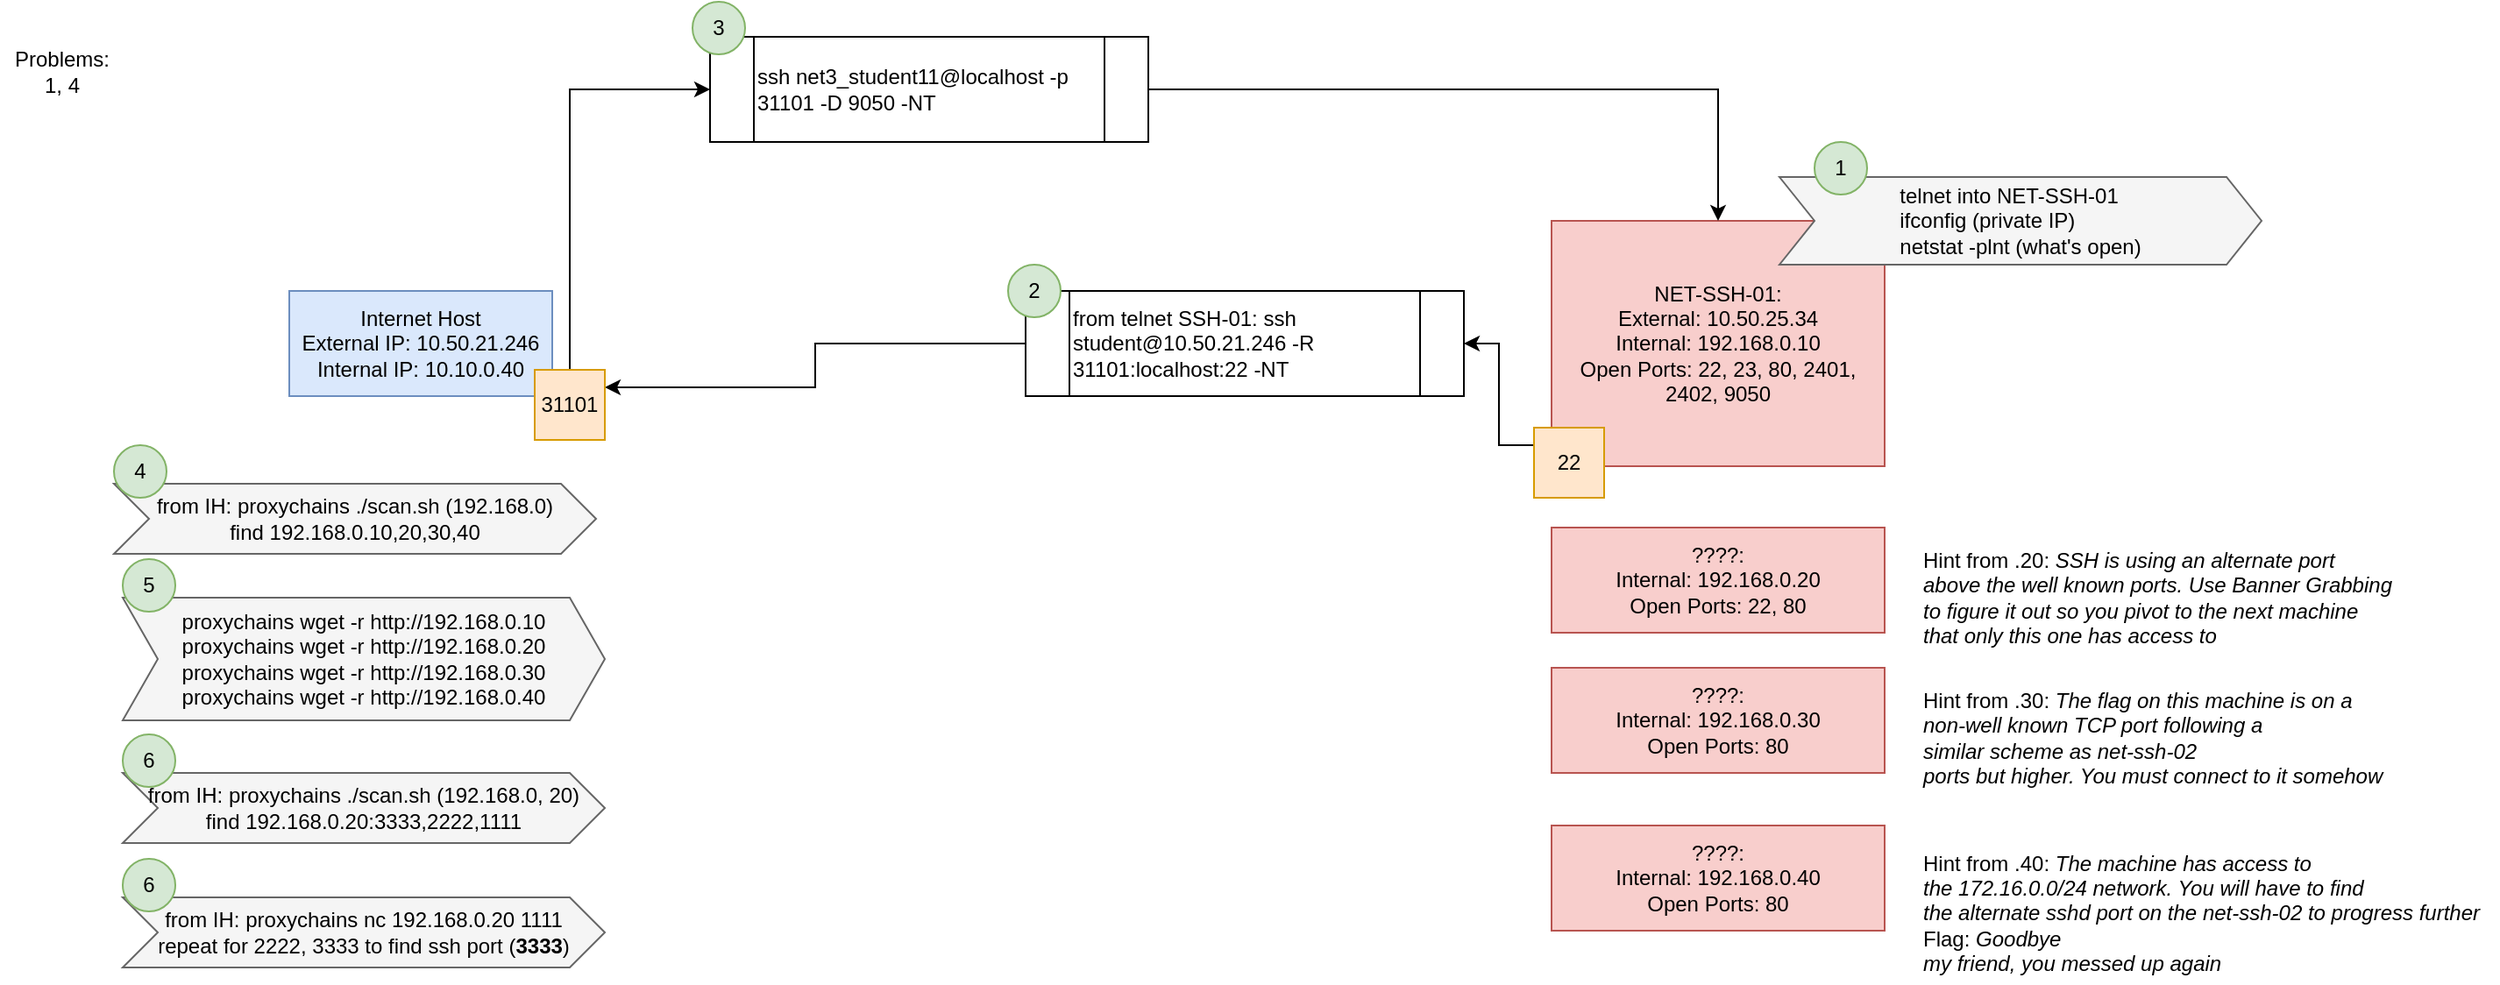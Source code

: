 <mxfile version="16.5.6" type="github">
  <diagram id="JSSCa7bkJR9PmikTlj4o" name="Page-1">
    <mxGraphModel dx="2071" dy="575" grid="1" gridSize="10" guides="1" tooltips="1" connect="1" arrows="1" fold="1" page="1" pageScale="1" pageWidth="850" pageHeight="1100" math="0" shadow="0">
      <root>
        <mxCell id="0" />
        <mxCell id="1" parent="0" />
        <mxCell id="2QfLTyrHY2M2lkCo5Ux--1" value="Internet Host&lt;br&gt;External IP: 10.50.21.246&lt;br&gt;Internal IP: 10.10.0.40" style="rounded=0;whiteSpace=wrap;html=1;fillColor=#dae8fc;strokeColor=#6c8ebf;" parent="1" vertex="1">
          <mxGeometry x="-80" y="195" width="150" height="60" as="geometry" />
        </mxCell>
        <mxCell id="2QfLTyrHY2M2lkCo5Ux--8" value="NET-SSH-01:&lt;br&gt;External: 10.50.25.34&lt;br&gt;Internal:&amp;nbsp;192.168.0.10&lt;br&gt;Open Ports: 22, 23, 80, 2401, 2402, 9050" style="rounded=0;whiteSpace=wrap;html=1;fillColor=#f8cecc;strokeColor=#b85450;" parent="1" vertex="1">
          <mxGeometry x="640" y="155" width="190" height="140" as="geometry" />
        </mxCell>
        <mxCell id="duze3X__lLn2EJtRwXXi-10" style="edgeStyle=orthogonalEdgeStyle;rounded=0;orthogonalLoop=1;jettySize=auto;html=1;exitX=0;exitY=0.5;exitDx=0;exitDy=0;entryX=1;entryY=0.25;entryDx=0;entryDy=0;" parent="1" source="duze3X__lLn2EJtRwXXi-2" target="duze3X__lLn2EJtRwXXi-9" edge="1">
          <mxGeometry relative="1" as="geometry" />
        </mxCell>
        <mxCell id="duze3X__lLn2EJtRwXXi-2" value="from telnet SSH-01: ssh student@10.50.21.246 -R 31101:localhost:22 -NT" style="shape=process;whiteSpace=wrap;html=1;backgroundOutline=1;align=left;" parent="1" vertex="1">
          <mxGeometry x="340" y="195" width="250" height="60" as="geometry" />
        </mxCell>
        <mxCell id="duze3X__lLn2EJtRwXXi-6" style="edgeStyle=orthogonalEdgeStyle;rounded=0;orthogonalLoop=1;jettySize=auto;html=1;exitX=0;exitY=0.25;exitDx=0;exitDy=0;entryX=1;entryY=0.5;entryDx=0;entryDy=0;" parent="1" source="duze3X__lLn2EJtRwXXi-5" target="duze3X__lLn2EJtRwXXi-2" edge="1">
          <mxGeometry relative="1" as="geometry" />
        </mxCell>
        <mxCell id="duze3X__lLn2EJtRwXXi-5" value="22" style="whiteSpace=wrap;html=1;aspect=fixed;fillColor=#ffe6cc;strokeColor=#d79b00;" parent="1" vertex="1">
          <mxGeometry x="630" y="273" width="40" height="40" as="geometry" />
        </mxCell>
        <mxCell id="duze3X__lLn2EJtRwXXi-13" style="edgeStyle=orthogonalEdgeStyle;rounded=0;orthogonalLoop=1;jettySize=auto;html=1;exitX=0.5;exitY=0;exitDx=0;exitDy=0;entryX=0;entryY=0.5;entryDx=0;entryDy=0;" parent="1" source="duze3X__lLn2EJtRwXXi-9" target="duze3X__lLn2EJtRwXXi-11" edge="1">
          <mxGeometry relative="1" as="geometry" />
        </mxCell>
        <mxCell id="duze3X__lLn2EJtRwXXi-9" value="31101" style="whiteSpace=wrap;html=1;aspect=fixed;fillColor=#ffe6cc;strokeColor=#d79b00;" parent="1" vertex="1">
          <mxGeometry x="60" y="240" width="40" height="40" as="geometry" />
        </mxCell>
        <mxCell id="duze3X__lLn2EJtRwXXi-14" style="edgeStyle=orthogonalEdgeStyle;rounded=0;orthogonalLoop=1;jettySize=auto;html=1;exitX=1;exitY=0.5;exitDx=0;exitDy=0;entryX=0.5;entryY=0;entryDx=0;entryDy=0;" parent="1" source="duze3X__lLn2EJtRwXXi-11" target="2QfLTyrHY2M2lkCo5Ux--8" edge="1">
          <mxGeometry relative="1" as="geometry" />
        </mxCell>
        <mxCell id="duze3X__lLn2EJtRwXXi-11" value="ssh net3_student11@localhost -p 31101 -D 9050 -NT" style="shape=process;whiteSpace=wrap;html=1;backgroundOutline=1;align=left;" parent="1" vertex="1">
          <mxGeometry x="160" y="50" width="250" height="60" as="geometry" />
        </mxCell>
        <mxCell id="duze3X__lLn2EJtRwXXi-12" value="3" style="ellipse;whiteSpace=wrap;html=1;aspect=fixed;fillColor=#d5e8d4;strokeColor=#82b366;" parent="1" vertex="1">
          <mxGeometry x="150" y="30" width="30" height="30" as="geometry" />
        </mxCell>
        <mxCell id="duze3X__lLn2EJtRwXXi-15" value="????:&lt;br&gt;Internal:&amp;nbsp;192.168.0.20&lt;br&gt;Open Ports: 22, 80" style="rounded=0;whiteSpace=wrap;html=1;fillColor=#f8cecc;strokeColor=#b85450;" parent="1" vertex="1">
          <mxGeometry x="640" y="330" width="190" height="60" as="geometry" />
        </mxCell>
        <mxCell id="duze3X__lLn2EJtRwXXi-16" value="????:&lt;br&gt;Internal:&amp;nbsp;192.168.0.30&lt;br&gt;Open Ports: 80" style="rounded=0;whiteSpace=wrap;html=1;fillColor=#f8cecc;strokeColor=#b85450;" parent="1" vertex="1">
          <mxGeometry x="640" y="410" width="190" height="60" as="geometry" />
        </mxCell>
        <mxCell id="duze3X__lLn2EJtRwXXi-17" value="????:&lt;br&gt;Internal:&amp;nbsp;192.168.0.40&lt;br&gt;Open Ports: 80" style="rounded=0;whiteSpace=wrap;html=1;fillColor=#f8cecc;strokeColor=#b85450;" parent="1" vertex="1">
          <mxGeometry x="640" y="500" width="190" height="60" as="geometry" />
        </mxCell>
        <mxCell id="duze3X__lLn2EJtRwXXi-18" value="&lt;span style=&quot;color: rgb(0 , 0 , 0) ; text-align: left&quot;&gt;from IH:&amp;nbsp;&lt;/span&gt;&lt;font color=&quot;#000000&quot;&gt;proxychains ./scan.sh (192.168.0)&lt;br&gt;find 192.168.0.10,20,30,40&lt;br&gt;&lt;/font&gt;" style="shape=step;perimeter=stepPerimeter;whiteSpace=wrap;html=1;fixedSize=1;align=center;fillColor=#f5f5f5;fontColor=#333333;strokeColor=#666666;" parent="1" vertex="1">
          <mxGeometry x="-180" y="305" width="275" height="40" as="geometry" />
        </mxCell>
        <mxCell id="mYg_Y59IcBYT0eOCHOQk-1" value="&lt;div style=&quot;text-align: left&quot;&gt;&lt;span style=&quot;color: rgb(0 , 0 , 0)&quot;&gt;telnet into NET-SSH-01&amp;nbsp;&lt;/span&gt;&lt;/div&gt;&lt;div style=&quot;text-align: left&quot;&gt;&lt;span style=&quot;color: rgb(0 , 0 , 0)&quot;&gt;ifconfig (private IP)&lt;/span&gt;&lt;/div&gt;&lt;div style=&quot;text-align: left&quot;&gt;&lt;span style=&quot;color: rgb(0 , 0 , 0)&quot;&gt;netstat -plnt (what&#39;s open)&lt;/span&gt;&lt;/div&gt;" style="shape=step;perimeter=stepPerimeter;whiteSpace=wrap;html=1;fixedSize=1;align=center;fillColor=#f5f5f5;fontColor=#333333;strokeColor=#666666;" parent="1" vertex="1">
          <mxGeometry x="770" y="130" width="275" height="50" as="geometry" />
        </mxCell>
        <mxCell id="duze3X__lLn2EJtRwXXi-3" value="1" style="ellipse;whiteSpace=wrap;html=1;aspect=fixed;fillColor=#d5e8d4;strokeColor=#82b366;" parent="1" vertex="1">
          <mxGeometry x="790" y="110" width="30" height="30" as="geometry" />
        </mxCell>
        <mxCell id="duze3X__lLn2EJtRwXXi-19" value="2" style="ellipse;whiteSpace=wrap;html=1;aspect=fixed;fillColor=#d5e8d4;strokeColor=#82b366;" parent="1" vertex="1">
          <mxGeometry x="330" y="180" width="30" height="30" as="geometry" />
        </mxCell>
        <mxCell id="duze3X__lLn2EJtRwXXi-20" value="4" style="ellipse;whiteSpace=wrap;html=1;aspect=fixed;fillColor=#d5e8d4;strokeColor=#82b366;" parent="1" vertex="1">
          <mxGeometry x="-180" y="283" width="30" height="30" as="geometry" />
        </mxCell>
        <mxCell id="duze3X__lLn2EJtRwXXi-21" value="&lt;div style=&quot;text-align: left&quot;&gt;&lt;span style=&quot;color: rgb(0 , 0 , 0)&quot;&gt;proxychains wget -r http://192.168.0.10&lt;/span&gt;&lt;/div&gt;&lt;div style=&quot;text-align: left&quot;&gt;&lt;span style=&quot;color: rgb(0 , 0 , 0)&quot;&gt;proxychains wget -r http://192.168.0.20&lt;/span&gt;&lt;span style=&quot;color: rgb(0 , 0 , 0)&quot;&gt;&lt;br&gt;&lt;/span&gt;&lt;/div&gt;&lt;div style=&quot;text-align: left&quot;&gt;&lt;span style=&quot;color: rgb(0 , 0 , 0)&quot;&gt;proxychains wget -r http://192.168.0.30&lt;/span&gt;&lt;span style=&quot;color: rgb(0 , 0 , 0)&quot;&gt;&lt;br&gt;&lt;/span&gt;&lt;/div&gt;&lt;div style=&quot;text-align: left&quot;&gt;&lt;span style=&quot;color: rgb(0 , 0 , 0)&quot;&gt;proxychains wget -r http://192.168.0.40&lt;/span&gt;&lt;span style=&quot;color: rgb(0 , 0 , 0)&quot;&gt;&lt;br&gt;&lt;/span&gt;&lt;/div&gt;" style="shape=step;perimeter=stepPerimeter;whiteSpace=wrap;html=1;fixedSize=1;align=center;fillColor=#f5f5f5;fontColor=#333333;strokeColor=#666666;" parent="1" vertex="1">
          <mxGeometry x="-175" y="370" width="275" height="70" as="geometry" />
        </mxCell>
        <mxCell id="duze3X__lLn2EJtRwXXi-22" value="5" style="ellipse;whiteSpace=wrap;html=1;aspect=fixed;fillColor=#d5e8d4;strokeColor=#82b366;" parent="1" vertex="1">
          <mxGeometry x="-175" y="348" width="30" height="30" as="geometry" />
        </mxCell>
        <mxCell id="duze3X__lLn2EJtRwXXi-23" value="Problems:&lt;br&gt;1, 4" style="text;html=1;align=center;verticalAlign=middle;resizable=0;points=[];autosize=1;strokeColor=none;fillColor=none;" parent="1" vertex="1">
          <mxGeometry x="-245" y="55" width="70" height="30" as="geometry" />
        </mxCell>
        <mxCell id="duze3X__lLn2EJtRwXXi-24" value="Hint from .20:&amp;nbsp;&lt;i&gt;&lt;span style=&quot;font-size: 9pt ; line-height: 107%&quot;&gt;SSH is using an alternate port &lt;br&gt;above the well known ports. Use Banner Grabbing &lt;br&gt;to figure it out so you pivot to the next machine &lt;br&gt;that only this one has access to&lt;/span&gt;&lt;/i&gt;" style="text;html=1;align=left;verticalAlign=middle;resizable=0;points=[];autosize=1;strokeColor=none;fillColor=none;" parent="1" vertex="1">
          <mxGeometry x="850" y="340" width="280" height="60" as="geometry" />
        </mxCell>
        <mxCell id="duze3X__lLn2EJtRwXXi-25" value="Hint from .30: &lt;i&gt;The flag on this machine is on a &lt;br&gt;non-well known TCP port following a &lt;br&gt;similar scheme as net-ssh-02 &lt;br&gt;ports but higher. You must connect to it somehow&amp;nbsp;&lt;/i&gt;&amp;nbsp;" style="text;html=1;align=left;verticalAlign=middle;resizable=0;points=[];autosize=1;strokeColor=none;fillColor=none;" parent="1" vertex="1">
          <mxGeometry x="850" y="420" width="280" height="60" as="geometry" />
        </mxCell>
        <mxCell id="duze3X__lLn2EJtRwXXi-27" value="&lt;div&gt;Hint from .40: &lt;i&gt;The machine has access to&amp;nbsp;&lt;/i&gt;&lt;/div&gt;&lt;div&gt;&lt;i&gt;the 172.16.0.0/24 network. You will have to find&amp;nbsp;&lt;/i&gt;&lt;/div&gt;&lt;div&gt;&lt;i&gt;the alternate sshd port on the net-ssh-02 to progress further&lt;/i&gt;&lt;/div&gt;&lt;div&gt;Flag: &lt;i&gt;Goodbye&lt;/i&gt;&lt;/div&gt;&lt;div&gt;&lt;i&gt;my friend, you messed up again&lt;/i&gt;&lt;/div&gt;" style="text;html=1;align=left;verticalAlign=middle;resizable=0;points=[];autosize=1;strokeColor=none;fillColor=none;" parent="1" vertex="1">
          <mxGeometry x="850" y="510" width="330" height="80" as="geometry" />
        </mxCell>
        <mxCell id="V4ygMix9neK_rHeA2cn2-1" value="&lt;span style=&quot;color: rgb(0 , 0 , 0) ; text-align: left&quot;&gt;from IH:&amp;nbsp;&lt;/span&gt;&lt;font color=&quot;#000000&quot;&gt;proxychains ./scan.sh (192.168.0, 20)&lt;br&gt;find 192.168.0.20:3333,2222,1111&lt;br&gt;&lt;/font&gt;" style="shape=step;perimeter=stepPerimeter;whiteSpace=wrap;html=1;fixedSize=1;align=center;fillColor=#f5f5f5;fontColor=#333333;strokeColor=#666666;" vertex="1" parent="1">
          <mxGeometry x="-175" y="470" width="275" height="40" as="geometry" />
        </mxCell>
        <mxCell id="V4ygMix9neK_rHeA2cn2-2" value="6" style="ellipse;whiteSpace=wrap;html=1;aspect=fixed;fillColor=#d5e8d4;strokeColor=#82b366;" vertex="1" parent="1">
          <mxGeometry x="-175" y="448" width="30" height="30" as="geometry" />
        </mxCell>
        <mxCell id="V4ygMix9neK_rHeA2cn2-3" value="&lt;span style=&quot;color: rgb(0 , 0 , 0) ; text-align: left&quot;&gt;from IH:&amp;nbsp;&lt;/span&gt;&lt;font color=&quot;#000000&quot;&gt;proxychains nc 192.168.0.20 1111&lt;br&gt;repeat for 2222, 3333 to find ssh port (&lt;b&gt;3333&lt;/b&gt;)&lt;br&gt;&lt;/font&gt;" style="shape=step;perimeter=stepPerimeter;whiteSpace=wrap;html=1;fixedSize=1;align=center;fillColor=#f5f5f5;fontColor=#333333;strokeColor=#666666;" vertex="1" parent="1">
          <mxGeometry x="-175" y="541" width="275" height="40" as="geometry" />
        </mxCell>
        <mxCell id="V4ygMix9neK_rHeA2cn2-4" value="6" style="ellipse;whiteSpace=wrap;html=1;aspect=fixed;fillColor=#d5e8d4;strokeColor=#82b366;" vertex="1" parent="1">
          <mxGeometry x="-175" y="519" width="30" height="30" as="geometry" />
        </mxCell>
      </root>
    </mxGraphModel>
  </diagram>
</mxfile>
